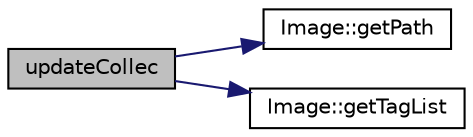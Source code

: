 digraph "updateCollec"
{
 // INTERACTIVE_SVG=YES
  edge [fontname="Helvetica",fontsize="10",labelfontname="Helvetica",labelfontsize="10"];
  node [fontname="Helvetica",fontsize="10",shape=record];
  rankdir="LR";
  Node3 [label="updateCollec",height=0.2,width=0.4,color="black", fillcolor="grey75", style="filled", fontcolor="black"];
  Node3 -> Node4 [color="midnightblue",fontsize="10",style="solid",fontname="Helvetica"];
  Node4 [label="Image::getPath",height=0.2,width=0.4,color="black", fillcolor="white", style="filled",URL="$class_image.html#a2b77063d4c4f0ac499ecd8442f490d1e"];
  Node3 -> Node5 [color="midnightblue",fontsize="10",style="solid",fontname="Helvetica"];
  Node5 [label="Image::getTagList",height=0.2,width=0.4,color="black", fillcolor="white", style="filled",URL="$class_image.html#ab9615cd8d9ea8a1bcc844c3d1d8c0e47"];
}
